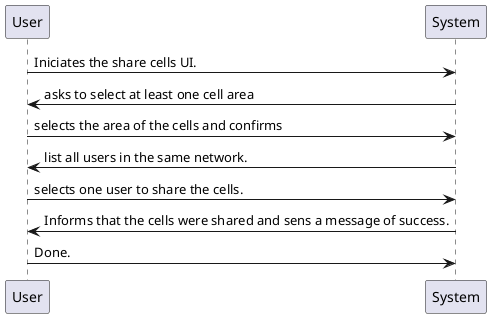 @startuml


User -> System : Iniciates the share cells UI.
System -> User : asks to select at least one cell area
User -> System : selects the area of the cells and confirms
System -> User : list all users in the same network.
User -> System : selects one user to share the cells.
System -> User : Informs that the cells were shared and sens a message of success.
User -> System : Done.
@enduml
